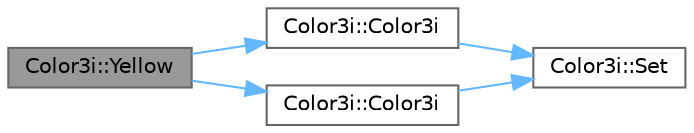 digraph "Color3i::Yellow"
{
 // INTERACTIVE_SVG=YES
 // LATEX_PDF_SIZE
  bgcolor="transparent";
  edge [fontname=Helvetica,fontsize=10,labelfontname=Helvetica,labelfontsize=10];
  node [fontname=Helvetica,fontsize=10,shape=box,height=0.2,width=0.4];
  rankdir="LR";
  Node1 [id="Node000001",label="Color3i::Yellow",height=0.2,width=0.4,color="gray40", fillcolor="grey60", style="filled", fontcolor="black",tooltip=" "];
  Node1 -> Node2 [id="edge1_Node000001_Node000002",color="steelblue1",style="solid",tooltip=" "];
  Node2 [id="Node000002",label="Color3i::Color3i",height=0.2,width=0.4,color="grey40", fillcolor="white", style="filled",URL="$de/d12/struct_color3i_a61889348324aefa14c28164d41e98e2a.html#a61889348324aefa14c28164d41e98e2a",tooltip=" "];
  Node2 -> Node3 [id="edge2_Node000002_Node000003",color="steelblue1",style="solid",tooltip=" "];
  Node3 [id="Node000003",label="Color3i::Set",height=0.2,width=0.4,color="grey40", fillcolor="white", style="filled",URL="$de/d12/struct_color3i_a83d27d6442838f43816b4bd5f937b33d.html#a83d27d6442838f43816b4bd5f937b33d",tooltip=" "];
  Node1 -> Node4 [id="edge3_Node000001_Node000004",color="steelblue1",style="solid",tooltip=" "];
  Node4 [id="Node000004",label="Color3i::Color3i",height=0.2,width=0.4,color="grey40", fillcolor="white", style="filled",URL="$de/d12/struct_color3i_a49dcda1c5a2731858de82313748b85a2.html#a49dcda1c5a2731858de82313748b85a2",tooltip=" "];
  Node4 -> Node3 [id="edge4_Node000004_Node000003",color="steelblue1",style="solid",tooltip=" "];
}
